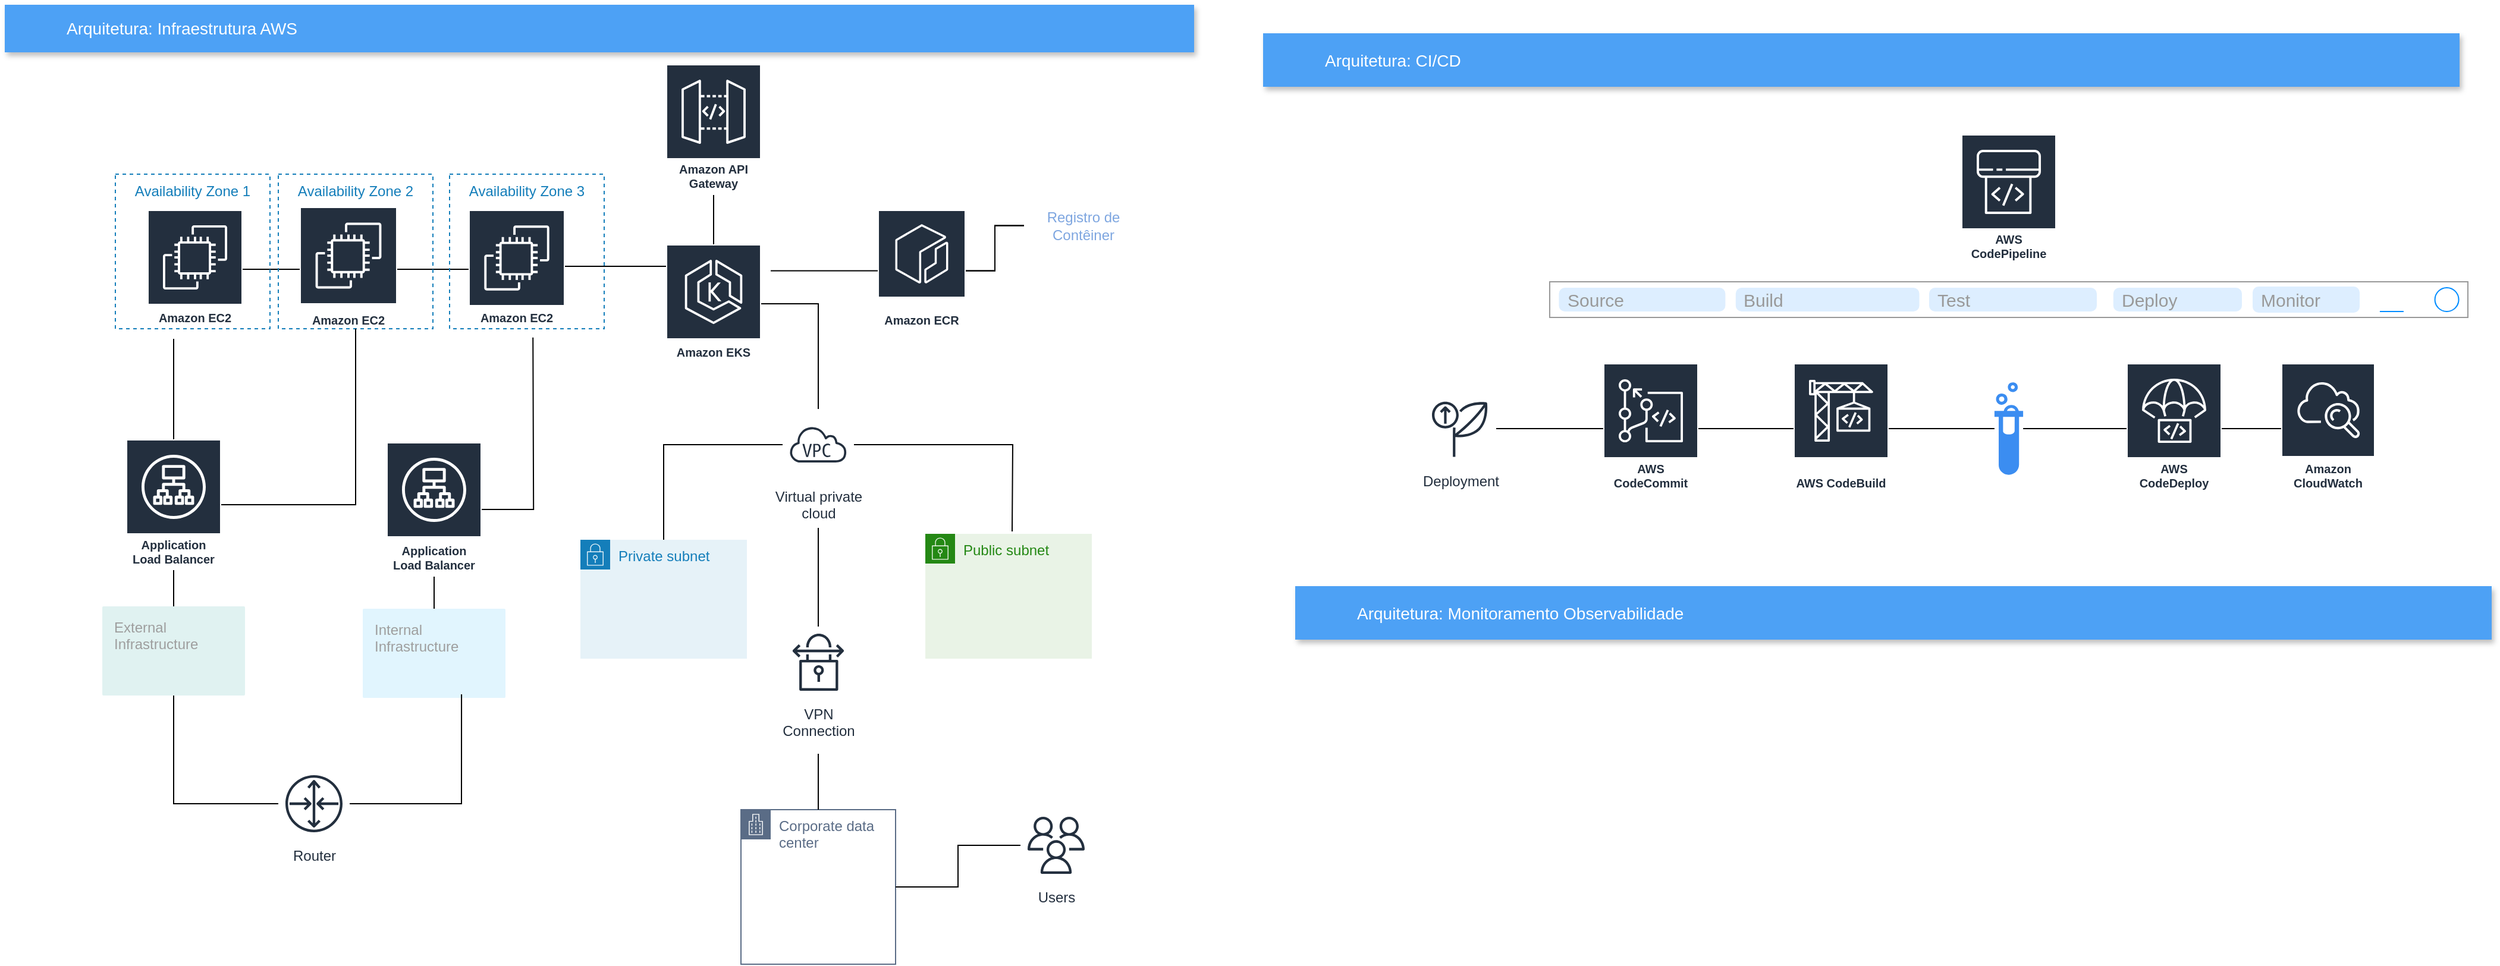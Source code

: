 <mxfile version="21.8.0" type="github">
  <diagram name="Página-1" id="-G6HyV3yGPQi0sT3C72R">
    <mxGraphModel dx="1963" dy="1193" grid="1" gridSize="10" guides="1" tooltips="1" connect="1" arrows="1" fold="1" page="0" pageScale="1" pageWidth="827" pageHeight="1169" math="0" shadow="0">
      <root>
        <mxCell id="0" />
        <mxCell id="1" parent="0" />
        <mxCell id="4Z-XGVY02SAJlw-tBftJ-7" style="edgeStyle=orthogonalEdgeStyle;rounded=0;orthogonalLoop=1;jettySize=auto;html=1;endArrow=none;endFill=0;" parent="1" source="4Z-XGVY02SAJlw-tBftJ-1" target="4Z-XGVY02SAJlw-tBftJ-3" edge="1">
          <mxGeometry relative="1" as="geometry" />
        </mxCell>
        <mxCell id="4Z-XGVY02SAJlw-tBftJ-15" value="" style="edgeStyle=orthogonalEdgeStyle;rounded=0;orthogonalLoop=1;jettySize=auto;html=1;endArrow=none;endFill=0;" parent="1" source="4Z-XGVY02SAJlw-tBftJ-1" target="4Z-XGVY02SAJlw-tBftJ-14" edge="1">
          <mxGeometry relative="1" as="geometry">
            <Array as="points">
              <mxPoint x="322" y="160" />
              <mxPoint x="322" y="160" />
            </Array>
          </mxGeometry>
        </mxCell>
        <mxCell id="4Z-XGVY02SAJlw-tBftJ-1" value="Amazon EKS" style="sketch=0;outlineConnect=0;fontColor=#232F3E;gradientColor=none;strokeColor=#ffffff;fillColor=#232F3E;dashed=0;verticalLabelPosition=middle;verticalAlign=bottom;align=center;html=1;whiteSpace=wrap;fontSize=10;fontStyle=1;spacing=3;shape=mxgraph.aws4.productIcon;prIcon=mxgraph.aws4.eks;" parent="1" vertex="1">
          <mxGeometry x="342" y="141.5" width="80" height="100" as="geometry" />
        </mxCell>
        <mxCell id="SAvvAA5knsFASgpTJ-KK-14" style="edgeStyle=none;curved=1;rounded=0;orthogonalLoop=1;jettySize=auto;html=1;fontSize=12;startSize=8;endSize=8;endArrow=none;endFill=0;" parent="1" source="4Z-XGVY02SAJlw-tBftJ-2" edge="1">
          <mxGeometry relative="1" as="geometry">
            <mxPoint x="430" y="163.75" as="targetPoint" />
          </mxGeometry>
        </mxCell>
        <mxCell id="4Z-XGVY02SAJlw-tBftJ-2" value="Amazon ECR" style="sketch=0;outlineConnect=0;fontColor=#232F3E;gradientColor=none;strokeColor=#ffffff;fillColor=#232F3E;dashed=0;verticalLabelPosition=middle;verticalAlign=bottom;align=center;html=1;whiteSpace=wrap;fontSize=10;fontStyle=1;spacing=3;shape=mxgraph.aws4.productIcon;prIcon=mxgraph.aws4.ecr;" parent="1" vertex="1">
          <mxGeometry x="520" y="112.5" width="74" height="102.5" as="geometry" />
        </mxCell>
        <mxCell id="4Z-XGVY02SAJlw-tBftJ-9" style="edgeStyle=orthogonalEdgeStyle;rounded=0;orthogonalLoop=1;jettySize=auto;html=1;entryX=0.5;entryY=0;entryDx=0;entryDy=0;endArrow=none;endFill=0;" parent="1" source="4Z-XGVY02SAJlw-tBftJ-3" target="4Z-XGVY02SAJlw-tBftJ-5" edge="1">
          <mxGeometry relative="1" as="geometry" />
        </mxCell>
        <mxCell id="4Z-XGVY02SAJlw-tBftJ-10" style="edgeStyle=orthogonalEdgeStyle;rounded=0;orthogonalLoop=1;jettySize=auto;html=1;endArrow=none;endFill=0;" parent="1" source="4Z-XGVY02SAJlw-tBftJ-3" edge="1">
          <mxGeometry relative="1" as="geometry">
            <mxPoint x="633" y="383" as="targetPoint" />
          </mxGeometry>
        </mxCell>
        <mxCell id="4Z-XGVY02SAJlw-tBftJ-3" value="Virtual private&#xa;cloud" style="sketch=0;outlineConnect=0;fontColor=#232F3E;gradientColor=none;strokeColor=#232F3E;fillColor=#ffffff;dashed=0;verticalLabelPosition=bottom;verticalAlign=top;align=center;html=1;fontSize=12;fontStyle=0;aspect=fixed;shape=mxgraph.aws4.resourceIcon;resIcon=mxgraph.aws4.virtual_private_cloud;" parent="1" vertex="1">
          <mxGeometry x="440" y="280" width="60" height="60" as="geometry" />
        </mxCell>
        <mxCell id="4Z-XGVY02SAJlw-tBftJ-5" value="Private subnet" style="points=[[0,0],[0.25,0],[0.5,0],[0.75,0],[1,0],[1,0.25],[1,0.5],[1,0.75],[1,1],[0.75,1],[0.5,1],[0.25,1],[0,1],[0,0.75],[0,0.5],[0,0.25]];outlineConnect=0;gradientColor=none;html=1;whiteSpace=wrap;fontSize=12;fontStyle=0;container=1;pointerEvents=0;collapsible=0;recursiveResize=0;shape=mxgraph.aws4.group;grIcon=mxgraph.aws4.group_security_group;grStroke=0;strokeColor=#147EBA;fillColor=#E6F2F8;verticalAlign=top;align=left;spacingLeft=30;fontColor=#147EBA;dashed=0;" parent="1" vertex="1">
          <mxGeometry x="270" y="390" width="140" height="100" as="geometry" />
        </mxCell>
        <mxCell id="4Z-XGVY02SAJlw-tBftJ-6" value="Public subnet" style="points=[[0,0],[0.25,0],[0.5,0],[0.75,0],[1,0],[1,0.25],[1,0.5],[1,0.75],[1,1],[0.75,1],[0.5,1],[0.25,1],[0,1],[0,0.75],[0,0.5],[0,0.25]];outlineConnect=0;gradientColor=none;html=1;whiteSpace=wrap;fontSize=12;fontStyle=0;container=1;pointerEvents=0;collapsible=0;recursiveResize=0;shape=mxgraph.aws4.group;grIcon=mxgraph.aws4.group_security_group;grStroke=0;strokeColor=#248814;fillColor=#E9F3E6;verticalAlign=top;align=left;spacingLeft=30;fontColor=#248814;dashed=0;" parent="1" vertex="1">
          <mxGeometry x="560" y="385" width="140" height="105" as="geometry" />
        </mxCell>
        <mxCell id="4Z-XGVY02SAJlw-tBftJ-13" value="Amazon EC2" style="sketch=0;outlineConnect=0;fontColor=#232F3E;gradientColor=none;strokeColor=#ffffff;fillColor=#232F3E;dashed=0;verticalLabelPosition=middle;verticalAlign=bottom;align=center;html=1;whiteSpace=wrap;fontSize=10;fontStyle=1;spacing=3;shape=mxgraph.aws4.productIcon;prIcon=mxgraph.aws4.ec2;" parent="1" vertex="1">
          <mxGeometry x="34" y="110" width="82" height="105" as="geometry" />
        </mxCell>
        <mxCell id="4Z-XGVY02SAJlw-tBftJ-16" value="" style="edgeStyle=orthogonalEdgeStyle;rounded=0;orthogonalLoop=1;jettySize=auto;html=1;endArrow=none;endFill=0;" parent="1" source="4Z-XGVY02SAJlw-tBftJ-14" target="4Z-XGVY02SAJlw-tBftJ-13" edge="1">
          <mxGeometry relative="1" as="geometry" />
        </mxCell>
        <mxCell id="4Z-XGVY02SAJlw-tBftJ-14" value="Amazon EC2" style="sketch=0;outlineConnect=0;fontColor=#232F3E;gradientColor=none;strokeColor=#ffffff;fillColor=#232F3E;dashed=0;verticalLabelPosition=middle;verticalAlign=bottom;align=center;html=1;whiteSpace=wrap;fontSize=10;fontStyle=1;spacing=3;shape=mxgraph.aws4.productIcon;prIcon=mxgraph.aws4.ec2;" parent="1" vertex="1">
          <mxGeometry x="176" y="112.5" width="81" height="100" as="geometry" />
        </mxCell>
        <mxCell id="4Z-XGVY02SAJlw-tBftJ-19" value="" style="edgeStyle=orthogonalEdgeStyle;rounded=0;orthogonalLoop=1;jettySize=auto;html=1;endArrow=none;endFill=0;" parent="1" source="4Z-XGVY02SAJlw-tBftJ-18" target="4Z-XGVY02SAJlw-tBftJ-13" edge="1">
          <mxGeometry relative="1" as="geometry" />
        </mxCell>
        <mxCell id="4Z-XGVY02SAJlw-tBftJ-18" value="Amazon EC2" style="sketch=0;outlineConnect=0;fontColor=#232F3E;gradientColor=none;strokeColor=#ffffff;fillColor=#232F3E;dashed=0;verticalLabelPosition=middle;verticalAlign=bottom;align=center;html=1;whiteSpace=wrap;fontSize=10;fontStyle=1;spacing=3;shape=mxgraph.aws4.productIcon;prIcon=mxgraph.aws4.ec2;" parent="1" vertex="1">
          <mxGeometry x="-94" y="112.5" width="80" height="100" as="geometry" />
        </mxCell>
        <mxCell id="4Z-XGVY02SAJlw-tBftJ-20" value="Availability Zone 1" style="fillColor=none;strokeColor=#147EBA;dashed=1;verticalAlign=top;fontStyle=0;fontColor=#147EBA;whiteSpace=wrap;html=1;" parent="1" vertex="1">
          <mxGeometry x="-121" y="82.5" width="130" height="130" as="geometry" />
        </mxCell>
        <mxCell id="4Z-XGVY02SAJlw-tBftJ-21" value="Availability Zone 2" style="fillColor=none;strokeColor=#147EBA;dashed=1;verticalAlign=top;fontStyle=0;fontColor=#147EBA;whiteSpace=wrap;html=1;" parent="1" vertex="1">
          <mxGeometry x="16" y="82.5" width="130" height="130" as="geometry" />
        </mxCell>
        <mxCell id="4Z-XGVY02SAJlw-tBftJ-22" value="Availability Zone 3" style="fillColor=none;strokeColor=#147EBA;dashed=1;verticalAlign=top;fontStyle=0;fontColor=#147EBA;whiteSpace=wrap;html=1;" parent="1" vertex="1">
          <mxGeometry x="160" y="82.5" width="130" height="130" as="geometry" />
        </mxCell>
        <mxCell id="4Z-XGVY02SAJlw-tBftJ-23" value="&lt;font style=&quot;vertical-align: inherit;&quot;&gt;&lt;font style=&quot;vertical-align: inherit;&quot;&gt;&lt;font style=&quot;vertical-align: inherit;&quot;&gt;&lt;font style=&quot;vertical-align: inherit;&quot;&gt;Arquitetura: Infraestrutura AWS&lt;/font&gt;&lt;/font&gt;&lt;/font&gt;&lt;/font&gt;" style="fillColor=#4DA1F5;strokeColor=none;shadow=1;gradientColor=none;fontSize=14;align=left;spacingLeft=50;fontColor=#ffffff;whiteSpace=wrap;html=1;" parent="1" vertex="1">
          <mxGeometry x="-214" y="-60" width="1000" height="40" as="geometry" />
        </mxCell>
        <mxCell id="4Z-XGVY02SAJlw-tBftJ-27" style="edgeStyle=orthogonalEdgeStyle;rounded=0;orthogonalLoop=1;jettySize=auto;html=1;endArrow=none;endFill=0;" parent="1" source="4Z-XGVY02SAJlw-tBftJ-24" edge="1">
          <mxGeometry relative="1" as="geometry">
            <mxPoint x="230.115" y="219.903" as="targetPoint" />
          </mxGeometry>
        </mxCell>
        <mxCell id="4Z-XGVY02SAJlw-tBftJ-24" value="Application Load Balancer" style="sketch=0;outlineConnect=0;fontColor=#232F3E;gradientColor=none;strokeColor=#ffffff;fillColor=#232F3E;dashed=0;verticalLabelPosition=middle;verticalAlign=bottom;align=center;html=1;whiteSpace=wrap;fontSize=10;fontStyle=1;spacing=3;shape=mxgraph.aws4.productIcon;prIcon=mxgraph.aws4.application_load_balancer;" parent="1" vertex="1">
          <mxGeometry x="107" y="308" width="80" height="113" as="geometry" />
        </mxCell>
        <mxCell id="4Z-XGVY02SAJlw-tBftJ-30" style="edgeStyle=orthogonalEdgeStyle;rounded=0;orthogonalLoop=1;jettySize=auto;html=1;endArrow=none;endFill=0;" parent="1" source="4Z-XGVY02SAJlw-tBftJ-29" edge="1">
          <mxGeometry relative="1" as="geometry">
            <mxPoint x="-72" y="221.014" as="targetPoint" />
          </mxGeometry>
        </mxCell>
        <mxCell id="4Z-XGVY02SAJlw-tBftJ-32" value="" style="edgeStyle=orthogonalEdgeStyle;rounded=0;orthogonalLoop=1;jettySize=auto;html=1;endArrow=none;endFill=0;" parent="1" source="4Z-XGVY02SAJlw-tBftJ-29" target="4Z-XGVY02SAJlw-tBftJ-31" edge="1">
          <mxGeometry relative="1" as="geometry" />
        </mxCell>
        <mxCell id="4Z-XGVY02SAJlw-tBftJ-35" style="edgeStyle=orthogonalEdgeStyle;rounded=0;orthogonalLoop=1;jettySize=auto;html=1;endArrow=none;endFill=0;" parent="1" source="4Z-XGVY02SAJlw-tBftJ-29" target="4Z-XGVY02SAJlw-tBftJ-21" edge="1">
          <mxGeometry relative="1" as="geometry" />
        </mxCell>
        <mxCell id="4Z-XGVY02SAJlw-tBftJ-29" value="Application Load Balancer" style="sketch=0;outlineConnect=0;fontColor=#232F3E;gradientColor=none;strokeColor=#ffffff;fillColor=#232F3E;dashed=0;verticalLabelPosition=middle;verticalAlign=bottom;align=center;html=1;whiteSpace=wrap;fontSize=10;fontStyle=1;spacing=3;shape=mxgraph.aws4.productIcon;prIcon=mxgraph.aws4.application_load_balancer;" parent="1" vertex="1">
          <mxGeometry x="-112" y="305.5" width="80" height="110" as="geometry" />
        </mxCell>
        <mxCell id="4Z-XGVY02SAJlw-tBftJ-31" value="External&lt;br&gt;Infrastructure&lt;br&gt;" style="sketch=0;points=[[0,0,0],[0.25,0,0],[0.5,0,0],[0.75,0,0],[1,0,0],[1,0.25,0],[1,0.5,0],[1,0.75,0],[1,1,0],[0.75,1,0],[0.5,1,0],[0.25,1,0],[0,1,0],[0,0.75,0],[0,0.5,0],[0,0.25,0]];rounded=1;absoluteArcSize=1;arcSize=2;html=1;strokeColor=none;gradientColor=none;shadow=0;dashed=0;fontSize=12;fontColor=#9E9E9E;align=left;verticalAlign=top;spacing=10;spacingTop=-4;whiteSpace=wrap;fillColor=#E0F2F1;" parent="1" vertex="1">
          <mxGeometry x="-132" y="446" width="120" height="75" as="geometry" />
        </mxCell>
        <mxCell id="4Z-XGVY02SAJlw-tBftJ-34" value="" style="edgeStyle=orthogonalEdgeStyle;rounded=0;orthogonalLoop=1;jettySize=auto;html=1;endArrow=none;endFill=0;" parent="1" source="4Z-XGVY02SAJlw-tBftJ-33" target="4Z-XGVY02SAJlw-tBftJ-24" edge="1">
          <mxGeometry relative="1" as="geometry" />
        </mxCell>
        <mxCell id="4Z-XGVY02SAJlw-tBftJ-33" value="Internal&lt;br&gt;Infrastructure&lt;br&gt;" style="sketch=0;points=[[0,0,0],[0.25,0,0],[0.5,0,0],[0.75,0,0],[1,0,0],[1,0.25,0],[1,0.5,0],[1,0.75,0],[1,1,0],[0.75,1,0],[0.5,1,0],[0.25,1,0],[0,1,0],[0,0.75,0],[0,0.5,0],[0,0.25,0]];rounded=1;absoluteArcSize=1;arcSize=2;html=1;strokeColor=none;gradientColor=none;shadow=0;dashed=0;fontSize=12;fontColor=#9E9E9E;align=left;verticalAlign=top;spacing=10;spacingTop=-4;whiteSpace=wrap;fillColor=#E1F5FE;" parent="1" vertex="1">
          <mxGeometry x="87" y="448" width="120" height="75" as="geometry" />
        </mxCell>
        <mxCell id="4Z-XGVY02SAJlw-tBftJ-37" style="edgeStyle=orthogonalEdgeStyle;rounded=0;orthogonalLoop=1;jettySize=auto;html=1;entryX=0.5;entryY=1;entryDx=0;entryDy=0;entryPerimeter=0;endArrow=none;endFill=0;" parent="1" source="4Z-XGVY02SAJlw-tBftJ-36" edge="1" target="4Z-XGVY02SAJlw-tBftJ-31">
          <mxGeometry relative="1" as="geometry">
            <mxPoint x="-70" y="537" as="targetPoint" />
          </mxGeometry>
        </mxCell>
        <mxCell id="4Z-XGVY02SAJlw-tBftJ-38" style="edgeStyle=orthogonalEdgeStyle;rounded=0;orthogonalLoop=1;jettySize=auto;html=1;entryX=0.692;entryY=0.96;entryDx=0;entryDy=0;entryPerimeter=0;endArrow=none;endFill=0;" parent="1" source="4Z-XGVY02SAJlw-tBftJ-36" edge="1" target="4Z-XGVY02SAJlw-tBftJ-33">
          <mxGeometry relative="1" as="geometry">
            <mxPoint x="174.559" y="541.014" as="targetPoint" />
          </mxGeometry>
        </mxCell>
        <mxCell id="4Z-XGVY02SAJlw-tBftJ-36" value="Router" style="sketch=0;outlineConnect=0;fontColor=#232F3E;gradientColor=none;strokeColor=#232F3E;fillColor=#ffffff;dashed=0;verticalLabelPosition=bottom;verticalAlign=top;align=center;html=1;fontSize=12;fontStyle=0;aspect=fixed;shape=mxgraph.aws4.resourceIcon;resIcon=mxgraph.aws4.router;" parent="1" vertex="1">
          <mxGeometry x="16" y="582" width="60" height="60" as="geometry" />
        </mxCell>
        <mxCell id="4Z-XGVY02SAJlw-tBftJ-44" value="" style="edgeStyle=orthogonalEdgeStyle;rounded=0;orthogonalLoop=1;jettySize=auto;html=1;endArrow=none;endFill=0;" parent="1" source="4Z-XGVY02SAJlw-tBftJ-43" target="4Z-XGVY02SAJlw-tBftJ-2" edge="1">
          <mxGeometry relative="1" as="geometry" />
        </mxCell>
        <mxCell id="SAvvAA5knsFASgpTJ-KK-1" value="" style="edgeStyle=orthogonalEdgeStyle;rounded=0;orthogonalLoop=1;jettySize=auto;html=1;endArrow=none;endFill=0;" parent="1" source="4Z-XGVY02SAJlw-tBftJ-43" target="4Z-XGVY02SAJlw-tBftJ-2" edge="1">
          <mxGeometry relative="1" as="geometry" />
        </mxCell>
        <mxCell id="4Z-XGVY02SAJlw-tBftJ-43" value="&lt;font style=&quot;vertical-align: inherit;&quot;&gt;&lt;font style=&quot;vertical-align: inherit;&quot;&gt;Registro de Contêiner&lt;/font&gt;&lt;/font&gt;" style="text;strokeColor=none;align=center;fillColor=none;html=1;verticalAlign=middle;whiteSpace=wrap;rounded=0;fontColor=#7EA6E0;" parent="1" vertex="1">
          <mxGeometry x="643" y="110" width="100" height="31.5" as="geometry" />
        </mxCell>
        <mxCell id="4Z-XGVY02SAJlw-tBftJ-52" value="Deployment" style="sketch=0;outlineConnect=0;fontColor=#232F3E;gradientColor=none;strokeColor=#232F3E;fillColor=#ffffff;dashed=0;verticalLabelPosition=bottom;verticalAlign=top;align=center;html=1;fontSize=12;fontStyle=0;aspect=fixed;shape=mxgraph.aws4.resourceIcon;resIcon=mxgraph.aws4.deployment;" parent="1" vertex="1">
          <mxGeometry x="980" y="266.5" width="60" height="60" as="geometry" />
        </mxCell>
        <mxCell id="S8ENBU1rol1KeGLAK0Yr-12" value="" style="edgeStyle=none;curved=1;rounded=0;orthogonalLoop=1;jettySize=auto;html=1;fontSize=12;startSize=8;endSize=8;endArrow=none;endFill=0;" edge="1" parent="1" source="4Z-XGVY02SAJlw-tBftJ-57" target="S8ENBU1rol1KeGLAK0Yr-6">
          <mxGeometry relative="1" as="geometry" />
        </mxCell>
        <mxCell id="4Z-XGVY02SAJlw-tBftJ-57" value="AWS CodeBuild" style="sketch=0;outlineConnect=0;fontColor=#232F3E;gradientColor=none;strokeColor=#ffffff;fillColor=#232F3E;dashed=0;verticalLabelPosition=middle;verticalAlign=bottom;align=center;html=1;whiteSpace=wrap;fontSize=10;fontStyle=1;spacing=3;shape=mxgraph.aws4.productIcon;prIcon=mxgraph.aws4.codebuild;" parent="1" vertex="1">
          <mxGeometry x="1290" y="241.5" width="80" height="110" as="geometry" />
        </mxCell>
        <mxCell id="S8ENBU1rol1KeGLAK0Yr-13" value="" style="edgeStyle=none;curved=1;rounded=0;orthogonalLoop=1;jettySize=auto;html=1;fontSize=12;startSize=8;endSize=8;endArrow=none;endFill=0;" edge="1" parent="1" source="4Z-XGVY02SAJlw-tBftJ-58" target="S8ENBU1rol1KeGLAK0Yr-6">
          <mxGeometry relative="1" as="geometry" />
        </mxCell>
        <mxCell id="4Z-XGVY02SAJlw-tBftJ-58" value="AWS CodeDeploy" style="sketch=0;outlineConnect=0;fontColor=#232F3E;gradientColor=none;strokeColor=#ffffff;fillColor=#232F3E;dashed=0;verticalLabelPosition=middle;verticalAlign=bottom;align=center;html=1;whiteSpace=wrap;fontSize=10;fontStyle=1;spacing=3;shape=mxgraph.aws4.productIcon;prIcon=mxgraph.aws4.codedeploy;" parent="1" vertex="1">
          <mxGeometry x="1570" y="241.5" width="80" height="110" as="geometry" />
        </mxCell>
        <mxCell id="S8ENBU1rol1KeGLAK0Yr-7" style="edgeStyle=none;curved=1;rounded=0;orthogonalLoop=1;jettySize=auto;html=1;fontSize=12;startSize=8;endSize=8;endArrow=none;endFill=0;" edge="1" parent="1" source="4Z-XGVY02SAJlw-tBftJ-62" target="4Z-XGVY02SAJlw-tBftJ-52">
          <mxGeometry relative="1" as="geometry">
            <mxPoint x="1080" y="296.5" as="targetPoint" />
          </mxGeometry>
        </mxCell>
        <mxCell id="S8ENBU1rol1KeGLAK0Yr-8" style="edgeStyle=none;curved=1;rounded=0;orthogonalLoop=1;jettySize=auto;html=1;fontSize=12;startSize=8;endSize=8;endArrow=none;endFill=0;" edge="1" parent="1" source="4Z-XGVY02SAJlw-tBftJ-62" target="4Z-XGVY02SAJlw-tBftJ-57">
          <mxGeometry relative="1" as="geometry" />
        </mxCell>
        <mxCell id="4Z-XGVY02SAJlw-tBftJ-62" value="AWS CodeCommit" style="sketch=0;outlineConnect=0;fontColor=#232F3E;gradientColor=none;strokeColor=#ffffff;fillColor=#232F3E;dashed=0;verticalLabelPosition=middle;verticalAlign=bottom;align=center;html=1;whiteSpace=wrap;fontSize=10;fontStyle=1;spacing=3;shape=mxgraph.aws4.productIcon;prIcon=mxgraph.aws4.codecommit;" parent="1" vertex="1">
          <mxGeometry x="1130" y="241.5" width="80" height="110" as="geometry" />
        </mxCell>
        <mxCell id="4Z-XGVY02SAJlw-tBftJ-65" value="" style="strokeWidth=1;shadow=0;dashed=0;align=center;html=1;shape=mxgraph.mockup.misc.rrect;rSize=0;strokeColor=#999999;fillColor=#ffffff;fontColor=#000000;" parent="1" vertex="1">
          <mxGeometry x="1085" y="173" width="772" height="30" as="geometry" />
        </mxCell>
        <mxCell id="4Z-XGVY02SAJlw-tBftJ-66" value="Source" style="strokeWidth=1;shadow=0;dashed=0;align=center;html=1;shape=mxgraph.mockup.misc.rrect;rSize=5;strokeColor=none;fontSize=15;fontColor=#999999;fillColor=#ddeeff;align=left;spacingLeft=5;whiteSpace=wrap;" parent="4Z-XGVY02SAJlw-tBftJ-65" vertex="1">
          <mxGeometry x="7.72" y="5" width="139.978" height="20" as="geometry" />
        </mxCell>
        <mxCell id="4Z-XGVY02SAJlw-tBftJ-67" value="Build" style="strokeWidth=1;shadow=0;dashed=0;align=center;html=1;shape=mxgraph.mockup.misc.rrect;rSize=5;strokeColor=none;fontSize=15;fontColor=#999999;fillColor=#ddeeff;align=left;spacingLeft=5;whiteSpace=wrap;" parent="4Z-XGVY02SAJlw-tBftJ-65" vertex="1">
          <mxGeometry x="156.386" y="5" width="154.4" height="20" as="geometry" />
        </mxCell>
        <mxCell id="4Z-XGVY02SAJlw-tBftJ-68" value="Test" style="strokeWidth=1;shadow=0;dashed=0;align=center;html=1;shape=mxgraph.mockup.misc.rrect;rSize=5;strokeColor=none;fontSize=15;fontColor=#999999;fillColor=#ddeeff;align=left;spacingLeft=5;whiteSpace=wrap;" parent="4Z-XGVY02SAJlw-tBftJ-65" vertex="1">
          <mxGeometry x="318.98" y="5" width="141.02" height="20" as="geometry" />
        </mxCell>
        <mxCell id="4Z-XGVY02SAJlw-tBftJ-69" value="" style="strokeWidth=1;shadow=0;dashed=0;align=center;html=1;shape=mxgraph.mockup.misc.anchor;" parent="4Z-XGVY02SAJlw-tBftJ-65" vertex="1">
          <mxGeometry x="764.28" y="15" as="geometry" />
        </mxCell>
        <mxCell id="4Z-XGVY02SAJlw-tBftJ-70" value="" style="shape=ellipse;fillColor=none;strokeColor=#008cff;resizable=0;html=1;fontColor=#97D077;" parent="4Z-XGVY02SAJlw-tBftJ-69" vertex="1">
          <mxGeometry x="-20" y="-10" width="20" height="20" as="geometry" />
        </mxCell>
        <mxCell id="4Z-XGVY02SAJlw-tBftJ-71" value="" style="strokeWidth=1;shadow=0;dashed=0;align=center;html=1;shape=mxgraph.mockup.misc.anchor;" parent="4Z-XGVY02SAJlw-tBftJ-65" vertex="1">
          <mxGeometry x="717.96" y="15" as="geometry" />
        </mxCell>
        <mxCell id="4Z-XGVY02SAJlw-tBftJ-72" value="" style="shape=line;strokeColor=#008cff;resizable=0;" parent="4Z-XGVY02SAJlw-tBftJ-71" vertex="1">
          <mxGeometry x="-20" y="5" width="20" height="10" as="geometry" />
        </mxCell>
        <mxCell id="4Z-XGVY02SAJlw-tBftJ-74" value="Deploy" style="strokeWidth=1;shadow=0;dashed=0;align=center;html=1;shape=mxgraph.mockup.misc.rrect;rSize=5;strokeColor=none;fontSize=15;fontColor=#999999;fillColor=#ddeeff;align=left;spacingLeft=5;whiteSpace=wrap;" parent="4Z-XGVY02SAJlw-tBftJ-65" vertex="1">
          <mxGeometry x="473.88" y="5" width="108.12" height="20" as="geometry" />
        </mxCell>
        <mxCell id="4Z-XGVY02SAJlw-tBftJ-84" value="Monitor" style="strokeWidth=1;shadow=0;dashed=0;align=center;html=1;shape=mxgraph.mockup.misc.rrect;rSize=5;strokeColor=none;fontSize=15;fontColor=#999999;fillColor=#ddeeff;align=left;spacingLeft=5;whiteSpace=wrap;" parent="4Z-XGVY02SAJlw-tBftJ-65" vertex="1">
          <mxGeometry x="591" y="4" width="90" height="22" as="geometry" />
        </mxCell>
        <mxCell id="4Z-XGVY02SAJlw-tBftJ-89" value="AWS CodePipeline" style="sketch=0;outlineConnect=0;fontColor=#232F3E;gradientColor=none;strokeColor=#ffffff;fillColor=#232F3E;dashed=0;verticalLabelPosition=middle;verticalAlign=bottom;align=center;html=1;whiteSpace=wrap;fontSize=10;fontStyle=1;spacing=3;shape=mxgraph.aws4.productIcon;prIcon=mxgraph.aws4.codepipeline;" parent="1" vertex="1">
          <mxGeometry x="1431" y="49" width="80" height="110" as="geometry" />
        </mxCell>
        <mxCell id="S8ENBU1rol1KeGLAK0Yr-14" value="" style="edgeStyle=none;curved=1;rounded=0;orthogonalLoop=1;jettySize=auto;html=1;fontSize=12;startSize=8;endSize=8;endArrow=none;endFill=0;" edge="1" parent="1" source="4Z-XGVY02SAJlw-tBftJ-90" target="4Z-XGVY02SAJlw-tBftJ-58">
          <mxGeometry relative="1" as="geometry" />
        </mxCell>
        <mxCell id="4Z-XGVY02SAJlw-tBftJ-90" value="Amazon CloudWatch" style="sketch=0;outlineConnect=0;fontColor=#232F3E;gradientColor=none;strokeColor=#ffffff;fillColor=#232F3E;dashed=0;verticalLabelPosition=middle;verticalAlign=bottom;align=center;html=1;whiteSpace=wrap;fontSize=10;fontStyle=1;spacing=3;shape=mxgraph.aws4.productIcon;prIcon=mxgraph.aws4.cloudwatch;" parent="1" vertex="1">
          <mxGeometry x="1700" y="241.5" width="79" height="110" as="geometry" />
        </mxCell>
        <mxCell id="SAvvAA5knsFASgpTJ-KK-12" value="" style="edgeStyle=none;curved=1;rounded=0;orthogonalLoop=1;jettySize=auto;html=1;fontSize=12;startSize=8;endSize=8;endArrow=none;endFill=0;" parent="1" source="4Z-XGVY02SAJlw-tBftJ-91" target="4Z-XGVY02SAJlw-tBftJ-1" edge="1">
          <mxGeometry relative="1" as="geometry" />
        </mxCell>
        <mxCell id="4Z-XGVY02SAJlw-tBftJ-91" value="Amazon API Gateway" style="sketch=0;outlineConnect=0;fontColor=#232F3E;gradientColor=none;strokeColor=#ffffff;fillColor=#232F3E;dashed=0;verticalLabelPosition=middle;verticalAlign=bottom;align=center;html=1;whiteSpace=wrap;fontSize=10;fontStyle=1;spacing=3;shape=mxgraph.aws4.productIcon;prIcon=mxgraph.aws4.api_gateway;" parent="1" vertex="1">
          <mxGeometry x="342" y="-10" width="80" height="110" as="geometry" />
        </mxCell>
        <mxCell id="4Z-XGVY02SAJlw-tBftJ-92" value="Corporate data center" style="points=[[0,0],[0.25,0],[0.5,0],[0.75,0],[1,0],[1,0.25],[1,0.5],[1,0.75],[1,1],[0.75,1],[0.5,1],[0.25,1],[0,1],[0,0.75],[0,0.5],[0,0.25]];outlineConnect=0;gradientColor=none;html=1;whiteSpace=wrap;fontSize=12;fontStyle=0;container=1;pointerEvents=0;collapsible=0;recursiveResize=0;shape=mxgraph.aws4.group;grIcon=mxgraph.aws4.group_corporate_data_center;strokeColor=#5A6C86;fillColor=none;verticalAlign=top;align=left;spacingLeft=30;fontColor=#5A6C86;dashed=0;" parent="1" vertex="1">
          <mxGeometry x="405" y="617" width="130" height="130" as="geometry" />
        </mxCell>
        <mxCell id="4Z-XGVY02SAJlw-tBftJ-94" style="edgeStyle=orthogonalEdgeStyle;rounded=0;orthogonalLoop=1;jettySize=auto;html=1;endArrow=none;endFill=0;" parent="1" source="4Z-XGVY02SAJlw-tBftJ-93" target="4Z-XGVY02SAJlw-tBftJ-92" edge="1">
          <mxGeometry relative="1" as="geometry" />
        </mxCell>
        <mxCell id="4Z-XGVY02SAJlw-tBftJ-93" value="Users" style="sketch=0;outlineConnect=0;fontColor=#232F3E;gradientColor=none;strokeColor=#232F3E;fillColor=#ffffff;dashed=0;verticalLabelPosition=bottom;verticalAlign=top;align=center;html=1;fontSize=12;fontStyle=0;aspect=fixed;shape=mxgraph.aws4.resourceIcon;resIcon=mxgraph.aws4.users;" parent="1" vertex="1">
          <mxGeometry x="640" y="617" width="60" height="60" as="geometry" />
        </mxCell>
        <mxCell id="SAvvAA5knsFASgpTJ-KK-2" value="&lt;font style=&quot;vertical-align: inherit;&quot;&gt;&lt;font style=&quot;vertical-align: inherit;&quot;&gt;&lt;font style=&quot;vertical-align: inherit;&quot;&gt;&lt;font style=&quot;vertical-align: inherit;&quot;&gt;&lt;font style=&quot;vertical-align: inherit;&quot;&gt;&lt;font style=&quot;vertical-align: inherit;&quot;&gt;Arquitetura: CI/CD&lt;/font&gt;&lt;/font&gt;&lt;/font&gt;&lt;/font&gt;&lt;/font&gt;&lt;/font&gt;" style="fillColor=#4DA1F5;strokeColor=none;shadow=1;gradientColor=none;fontSize=14;align=left;spacingLeft=50;fontColor=#ffffff;whiteSpace=wrap;html=1;" parent="1" vertex="1">
          <mxGeometry x="844" y="-36" width="1006" height="45" as="geometry" />
        </mxCell>
        <mxCell id="SAvvAA5knsFASgpTJ-KK-3" value="&lt;font style=&quot;vertical-align: inherit;&quot;&gt;&lt;font style=&quot;vertical-align: inherit;&quot;&gt;Arquitetura: Monitoramento Observabilidade&lt;/font&gt;&lt;/font&gt;" style="fillColor=#4DA1F5;strokeColor=none;shadow=1;gradientColor=none;fontSize=14;align=left;spacingLeft=50;fontColor=#ffffff;whiteSpace=wrap;html=1;" parent="1" vertex="1">
          <mxGeometry x="871" y="429" width="1006" height="45" as="geometry" />
        </mxCell>
        <mxCell id="S8ENBU1rol1KeGLAK0Yr-2" style="edgeStyle=none;curved=1;rounded=0;orthogonalLoop=1;jettySize=auto;html=1;fontSize=12;startSize=8;endSize=8;endArrow=none;endFill=0;" edge="1" parent="1" target="4Z-XGVY02SAJlw-tBftJ-92">
          <mxGeometry relative="1" as="geometry">
            <mxPoint x="470" y="570" as="sourcePoint" />
          </mxGeometry>
        </mxCell>
        <mxCell id="S8ENBU1rol1KeGLAK0Yr-3" value="" style="edgeStyle=none;curved=1;rounded=0;orthogonalLoop=1;jettySize=auto;html=1;fontSize=12;startSize=8;endSize=8;endArrow=none;endFill=0;" edge="1" parent="1" source="S8ENBU1rol1KeGLAK0Yr-1">
          <mxGeometry relative="1" as="geometry">
            <mxPoint x="470" y="380" as="targetPoint" />
          </mxGeometry>
        </mxCell>
        <mxCell id="S8ENBU1rol1KeGLAK0Yr-1" value="VPN&#xa;Connection" style="sketch=0;outlineConnect=0;fontColor=#232F3E;gradientColor=none;strokeColor=#232F3E;fillColor=#ffffff;dashed=0;verticalLabelPosition=bottom;verticalAlign=top;align=center;html=1;fontSize=12;fontStyle=0;aspect=fixed;shape=mxgraph.aws4.resourceIcon;resIcon=mxgraph.aws4.vpn_connection;" vertex="1" parent="1">
          <mxGeometry x="440" y="463" width="60" height="60" as="geometry" />
        </mxCell>
        <mxCell id="S8ENBU1rol1KeGLAK0Yr-6" value="" style="sketch=0;html=1;aspect=fixed;strokeColor=none;shadow=0;fillColor=#3B8DF1;verticalAlign=top;labelPosition=center;verticalLabelPosition=bottom;shape=mxgraph.gcp2.biomedical_test_tube;fontSize=16;" vertex="1" parent="1">
          <mxGeometry x="1458.95" y="257.63" width="24.1" height="77.74" as="geometry" />
        </mxCell>
      </root>
    </mxGraphModel>
  </diagram>
</mxfile>
